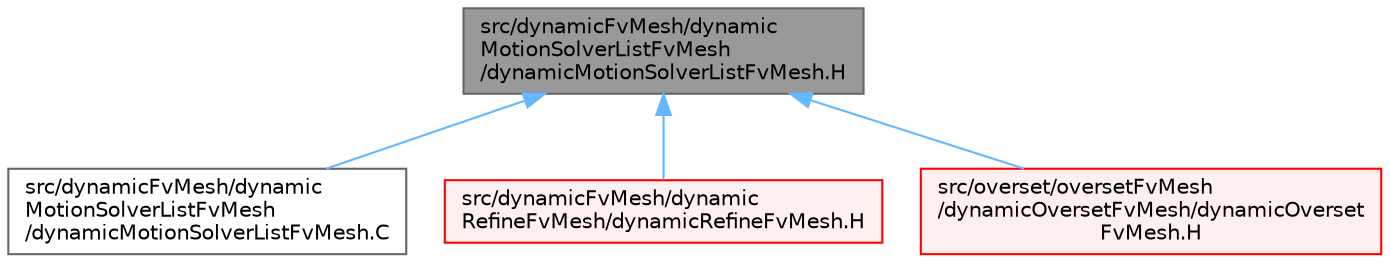 digraph "src/dynamicFvMesh/dynamicMotionSolverListFvMesh/dynamicMotionSolverListFvMesh.H"
{
 // LATEX_PDF_SIZE
  bgcolor="transparent";
  edge [fontname=Helvetica,fontsize=10,labelfontname=Helvetica,labelfontsize=10];
  node [fontname=Helvetica,fontsize=10,shape=box,height=0.2,width=0.4];
  Node1 [id="Node000001",label="src/dynamicFvMesh/dynamic\lMotionSolverListFvMesh\l/dynamicMotionSolverListFvMesh.H",height=0.2,width=0.4,color="gray40", fillcolor="grey60", style="filled", fontcolor="black",tooltip=" "];
  Node1 -> Node2 [id="edge1_Node000001_Node000002",dir="back",color="steelblue1",style="solid",tooltip=" "];
  Node2 [id="Node000002",label="src/dynamicFvMesh/dynamic\lMotionSolverListFvMesh\l/dynamicMotionSolverListFvMesh.C",height=0.2,width=0.4,color="grey40", fillcolor="white", style="filled",URL="$dynamicMotionSolverListFvMesh_8C.html",tooltip=" "];
  Node1 -> Node3 [id="edge2_Node000001_Node000003",dir="back",color="steelblue1",style="solid",tooltip=" "];
  Node3 [id="Node000003",label="src/dynamicFvMesh/dynamic\lRefineFvMesh/dynamicRefineFvMesh.H",height=0.2,width=0.4,color="red", fillcolor="#FFF0F0", style="filled",URL="$dynamicRefineFvMesh_8H.html",tooltip=" "];
  Node1 -> Node5 [id="edge3_Node000001_Node000005",dir="back",color="steelblue1",style="solid",tooltip=" "];
  Node5 [id="Node000005",label="src/overset/oversetFvMesh\l/dynamicOversetFvMesh/dynamicOverset\lFvMesh.H",height=0.2,width=0.4,color="red", fillcolor="#FFF0F0", style="filled",URL="$dynamicOversetFvMesh_8H.html",tooltip=" "];
}
